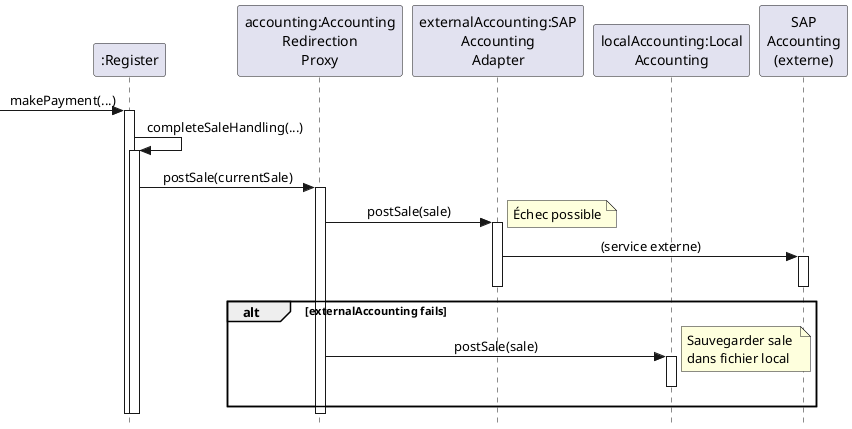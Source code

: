 @startuml Redirection Proxy
skinparam style strictuml
skinparam BackgroundColor transparent
skinparam SequenceMessageAlignment center
participant ":Register" as r
participant "accounting:Accounting\nRedirection\nProxy" as p
participant "externalAccounting:SAP\nAccounting\nAdapter" as sap
participant "localAccounting:Local\nAccounting" as local
participant "SAP\nAccounting\n(externe)" as sape
-> r : makePayment(...)
activate r
r -> r : completeSaleHandling(...)
activate r
r -> p : postSale(currentSale)
activate p
p -> sap : postSale(sale)
activate sap
note right : Échec possible
sap -> sape : (service externe)
activate sape
deactivate sape
deactivate sap
alt externalAccounting fails
    p -> local : postSale(sale)
    activate local
    note right
        Sauvegarder sale 
        dans fichier local
    end note
    deactivate local
end
deactivate p
deactivate r
deactivate r
@enduml